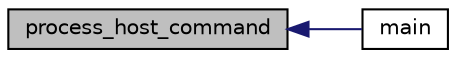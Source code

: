 digraph "process_host_command"
{
  edge [fontname="Helvetica",fontsize="10",labelfontname="Helvetica",labelfontsize="10"];
  node [fontname="Helvetica",fontsize="10",shape=record];
  rankdir="LR";
  Node28 [label="process_host_command",height=0.2,width=0.4,color="black", fillcolor="grey75", style="filled", fontcolor="black"];
  Node28 -> Node29 [dir="back",color="midnightblue",fontsize="10",style="solid",fontname="Helvetica"];
  Node29 [label="main",height=0.2,width=0.4,color="black", fillcolor="white", style="filled",URL="$host__demo_8c.html#a840291bc02cba5474a4cb46a9b9566fe",tooltip="Main function. "];
}
